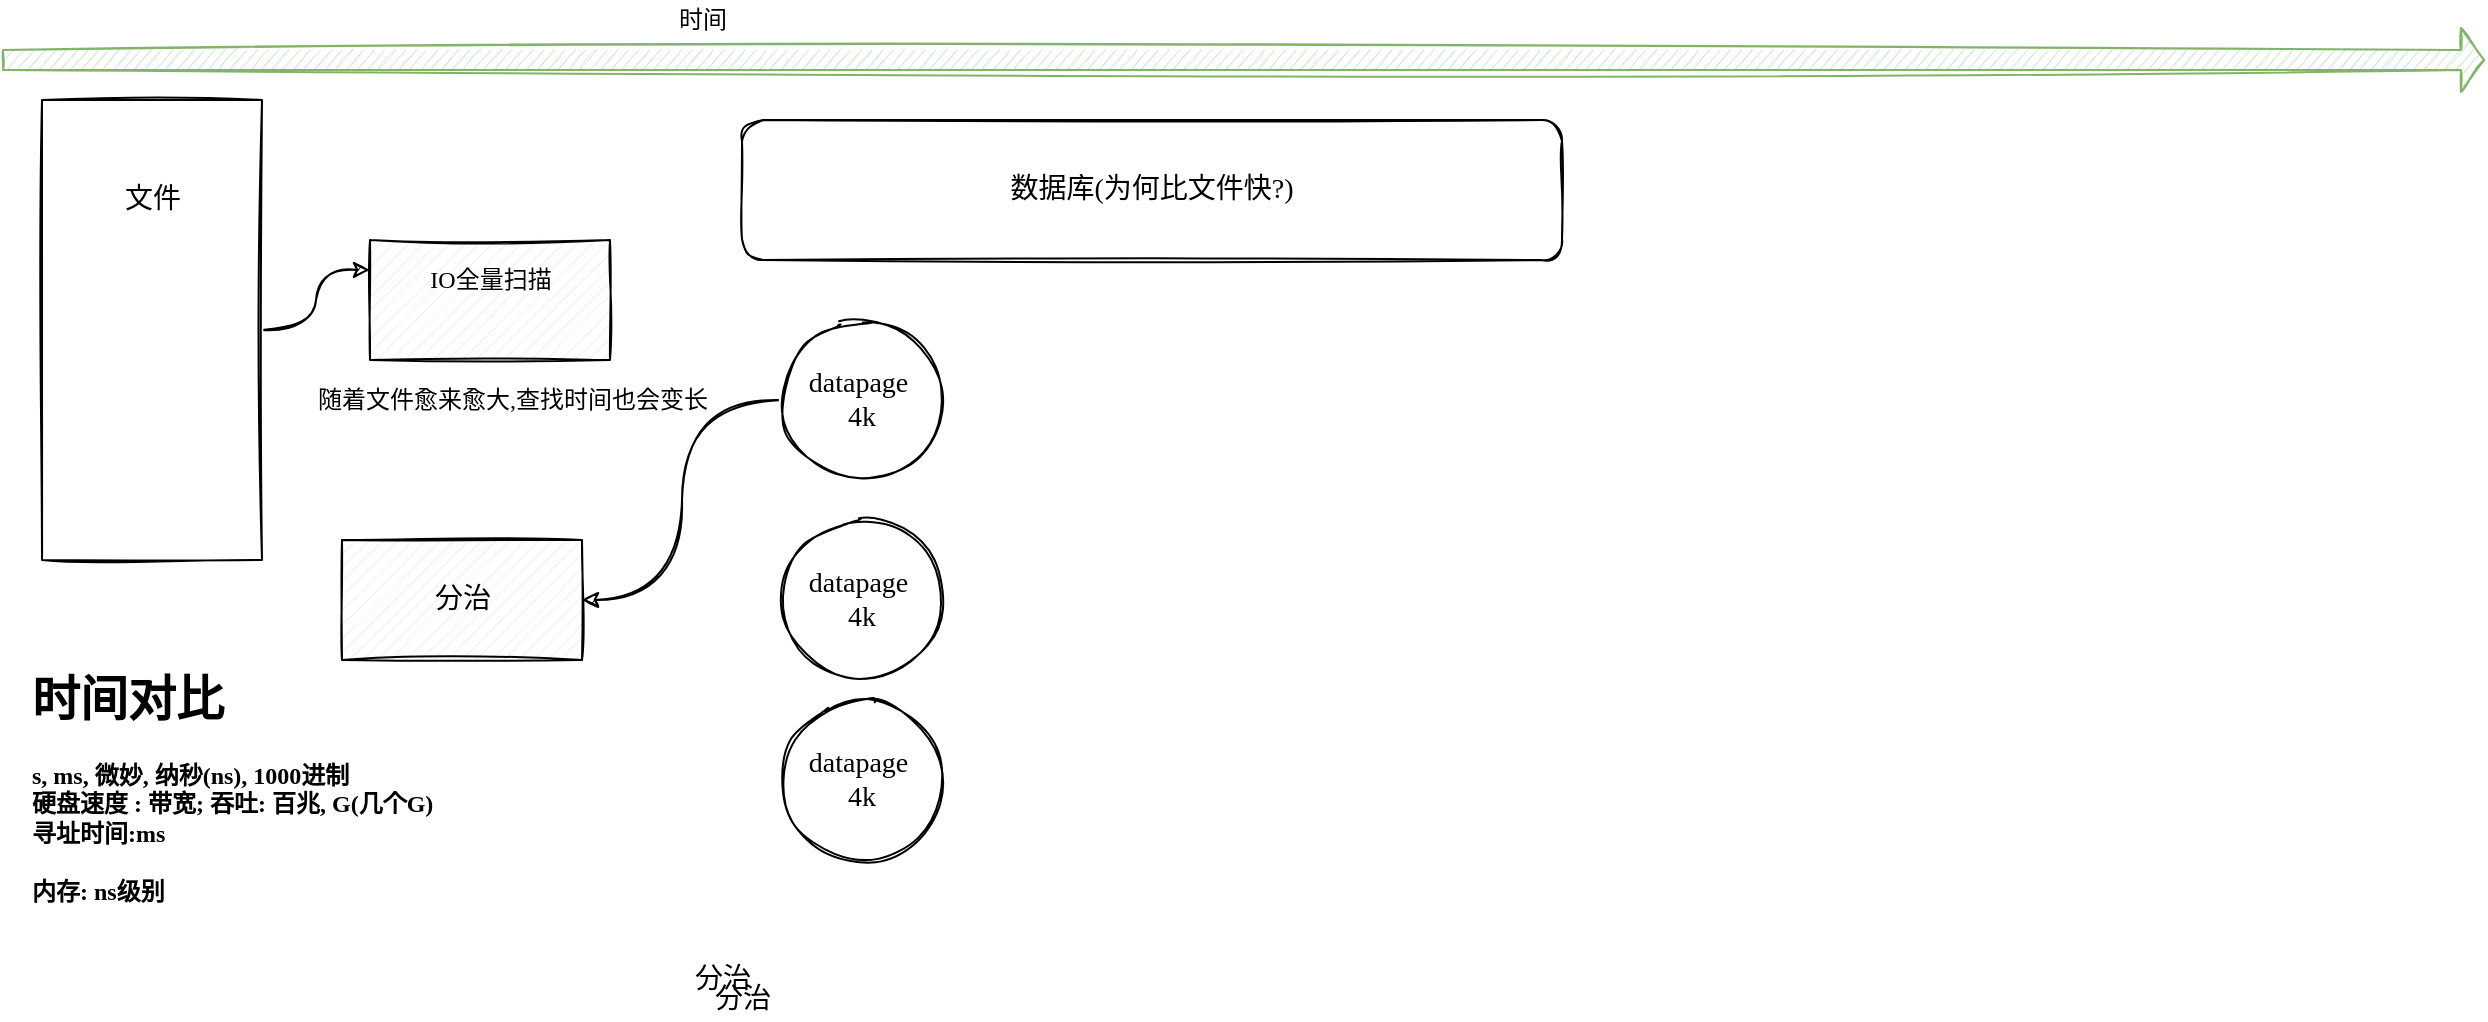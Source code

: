 <mxfile version="17.1.0" type="github">
  <diagram id="DEa69ErbjfxZWZCwauyj" name="Page-1">
    <mxGraphModel dx="1146" dy="592" grid="1" gridSize="10" guides="1" tooltips="1" connect="1" arrows="1" fold="1" page="1" pageScale="1" pageWidth="827" pageHeight="1169" math="0" shadow="0">
      <root>
        <mxCell id="0" />
        <mxCell id="1" parent="0" />
        <mxCell id="OS9RA0seU2cUAP2cbO_q-2" value="" style="shape=flexArrow;endArrow=classic;html=1;rounded=1;endWidth=21;endSize=3.52;fillColor=#d5e8d4;strokeColor=#82b366;curved=1;sketch=1;" edge="1" parent="1">
          <mxGeometry width="50" height="50" relative="1" as="geometry">
            <mxPoint x="110" y="160" as="sourcePoint" />
            <mxPoint x="1351.569" y="160" as="targetPoint" />
          </mxGeometry>
        </mxCell>
        <mxCell id="OS9RA0seU2cUAP2cbO_q-4" value="时间" style="text;html=1;align=center;verticalAlign=middle;resizable=0;points=[];autosize=1;strokeColor=none;fillColor=none;" vertex="1" parent="1">
          <mxGeometry x="440" y="130" width="40" height="20" as="geometry" />
        </mxCell>
        <mxCell id="OS9RA0seU2cUAP2cbO_q-13" style="edgeStyle=orthogonalEdgeStyle;curved=1;rounded=1;sketch=1;orthogonalLoop=1;jettySize=auto;html=1;exitX=0.5;exitY=0;exitDx=0;exitDy=0;entryX=0;entryY=0.25;entryDx=0;entryDy=0;entryPerimeter=0;fontFamily=Comic Sans MS;" edge="1" parent="1" source="OS9RA0seU2cUAP2cbO_q-7" target="OS9RA0seU2cUAP2cbO_q-11">
          <mxGeometry relative="1" as="geometry" />
        </mxCell>
        <mxCell id="OS9RA0seU2cUAP2cbO_q-7" value="" style="rounded=0;whiteSpace=wrap;html=1;sketch=1;rotation=90;" vertex="1" parent="1">
          <mxGeometry x="70" y="240" width="230" height="110" as="geometry" />
        </mxCell>
        <mxCell id="OS9RA0seU2cUAP2cbO_q-8" value="&lt;font style=&quot;font-size: 14px&quot; face=&quot;Comic Sans MS&quot;&gt;文件&lt;/font&gt;" style="text;html=1;align=center;verticalAlign=middle;resizable=0;points=[];autosize=1;strokeColor=none;fillColor=none;" vertex="1" parent="1">
          <mxGeometry x="165" y="220" width="40" height="20" as="geometry" />
        </mxCell>
        <mxCell id="OS9RA0seU2cUAP2cbO_q-10" value="&lt;h1&gt;&lt;font face=&quot;Comic Sans MS&quot;&gt;时间对比&lt;/font&gt;&lt;/h1&gt;&lt;div&gt;&lt;b&gt;&lt;font face=&quot;Comic Sans MS&quot;&gt;s, ms, 微妙, 纳秒(ns), 1000进制&lt;/font&gt;&lt;/b&gt;&lt;/div&gt;&lt;div&gt;&lt;b&gt;&lt;font face=&quot;Comic Sans MS&quot;&gt;硬盘速度 : 带宽; 吞吐: 百兆, G(几个G)&lt;/font&gt;&lt;/b&gt;&lt;/div&gt;&lt;div&gt;&lt;b&gt;&lt;font face=&quot;Comic Sans MS&quot;&gt;寻址时间:ms&amp;nbsp;&lt;/font&gt;&lt;/b&gt;&lt;/div&gt;&lt;div&gt;&lt;b&gt;&lt;font face=&quot;Comic Sans MS&quot;&gt;&lt;br&gt;&lt;/font&gt;&lt;/b&gt;&lt;/div&gt;&lt;div&gt;&lt;b&gt;&lt;font face=&quot;Comic Sans MS&quot;&gt;内存: ns级别&lt;/font&gt;&lt;/b&gt;&lt;/div&gt;" style="text;html=1;strokeColor=none;fillColor=none;spacing=5;spacingTop=-20;whiteSpace=wrap;overflow=hidden;rounded=0;sketch=1;" vertex="1" parent="1">
          <mxGeometry x="120" y="460" width="250" height="150" as="geometry" />
        </mxCell>
        <mxCell id="OS9RA0seU2cUAP2cbO_q-11" value="" style="verticalLabelPosition=bottom;verticalAlign=top;html=1;shape=mxgraph.basic.patternFillRect;fillStyle=diag;step=5;fillStrokeWidth=0.2;fillStrokeColor=#dddddd;rounded=1;sketch=1;fontFamily=Comic Sans MS;" vertex="1" parent="1">
          <mxGeometry x="294" y="250" width="120" height="60" as="geometry" />
        </mxCell>
        <mxCell id="OS9RA0seU2cUAP2cbO_q-12" value="IO全量扫描" style="text;html=1;align=center;verticalAlign=middle;resizable=0;points=[];autosize=1;strokeColor=none;fillColor=none;fontFamily=Comic Sans MS;" vertex="1" parent="1">
          <mxGeometry x="314" y="260" width="80" height="20" as="geometry" />
        </mxCell>
        <mxCell id="OS9RA0seU2cUAP2cbO_q-14" value="随着文件愈来愈大,查找时间也会变长" style="text;html=1;align=center;verticalAlign=middle;resizable=0;points=[];autosize=1;strokeColor=none;fillColor=none;fontFamily=Comic Sans MS;" vertex="1" parent="1">
          <mxGeometry x="260" y="320" width="210" height="20" as="geometry" />
        </mxCell>
        <mxCell id="OS9RA0seU2cUAP2cbO_q-15" value="&lt;font style=&quot;font-size: 14px&quot;&gt;数据库(为何比文件快?)&lt;/font&gt;" style="rounded=1;whiteSpace=wrap;html=1;sketch=1;fontFamily=Comic Sans MS;" vertex="1" parent="1">
          <mxGeometry x="480" y="190" width="410" height="70" as="geometry" />
        </mxCell>
        <mxCell id="OS9RA0seU2cUAP2cbO_q-24" style="edgeStyle=orthogonalEdgeStyle;curved=1;rounded=1;sketch=1;orthogonalLoop=1;jettySize=auto;html=1;exitX=0;exitY=0.5;exitDx=0;exitDy=0;entryX=1;entryY=0.5;entryDx=0;entryDy=0;entryPerimeter=0;fontFamily=Comic Sans MS;fontSize=14;" edge="1" parent="1" source="OS9RA0seU2cUAP2cbO_q-16" target="OS9RA0seU2cUAP2cbO_q-19">
          <mxGeometry relative="1" as="geometry" />
        </mxCell>
        <mxCell id="OS9RA0seU2cUAP2cbO_q-16" value="datapage&amp;nbsp;&lt;br&gt;4k" style="ellipse;whiteSpace=wrap;html=1;aspect=fixed;rounded=1;sketch=1;fontFamily=Comic Sans MS;fontSize=14;" vertex="1" parent="1">
          <mxGeometry x="500" y="290" width="80" height="80" as="geometry" />
        </mxCell>
        <mxCell id="OS9RA0seU2cUAP2cbO_q-17" value="datapage&amp;nbsp;&lt;br&gt;4k" style="ellipse;whiteSpace=wrap;html=1;aspect=fixed;rounded=1;sketch=1;fontFamily=Comic Sans MS;fontSize=14;" vertex="1" parent="1">
          <mxGeometry x="500" y="390" width="80" height="80" as="geometry" />
        </mxCell>
        <mxCell id="OS9RA0seU2cUAP2cbO_q-18" value="datapage&amp;nbsp;&lt;br&gt;4k" style="ellipse;whiteSpace=wrap;html=1;aspect=fixed;rounded=1;sketch=1;fontFamily=Comic Sans MS;fontSize=14;" vertex="1" parent="1">
          <mxGeometry x="500" y="480" width="80" height="80" as="geometry" />
        </mxCell>
        <mxCell id="OS9RA0seU2cUAP2cbO_q-19" value="" style="verticalLabelPosition=bottom;verticalAlign=top;html=1;shape=mxgraph.basic.patternFillRect;fillStyle=diag;step=5;fillStrokeWidth=0.2;fillStrokeColor=#dddddd;rounded=1;sketch=1;fontFamily=Comic Sans MS;fontSize=14;" vertex="1" parent="1">
          <mxGeometry x="280" y="400" width="120" height="60" as="geometry" />
        </mxCell>
        <mxCell id="OS9RA0seU2cUAP2cbO_q-20" value="分治" style="text;html=1;align=center;verticalAlign=middle;resizable=0;points=[];autosize=1;strokeColor=none;fillColor=none;fontSize=14;fontFamily=Comic Sans MS;" vertex="1" parent="1">
          <mxGeometry x="450" y="610" width="40" height="20" as="geometry" />
        </mxCell>
        <mxCell id="OS9RA0seU2cUAP2cbO_q-21" value="分治" style="text;html=1;align=center;verticalAlign=middle;resizable=0;points=[];autosize=1;strokeColor=none;fillColor=none;fontSize=14;fontFamily=Comic Sans MS;" vertex="1" parent="1">
          <mxGeometry x="460" y="620" width="40" height="20" as="geometry" />
        </mxCell>
        <mxCell id="OS9RA0seU2cUAP2cbO_q-22" value="分治" style="text;html=1;align=center;verticalAlign=middle;resizable=0;points=[];autosize=1;strokeColor=none;fillColor=none;fontSize=14;fontFamily=Comic Sans MS;" vertex="1" parent="1">
          <mxGeometry x="320" y="420" width="40" height="20" as="geometry" />
        </mxCell>
      </root>
    </mxGraphModel>
  </diagram>
</mxfile>
